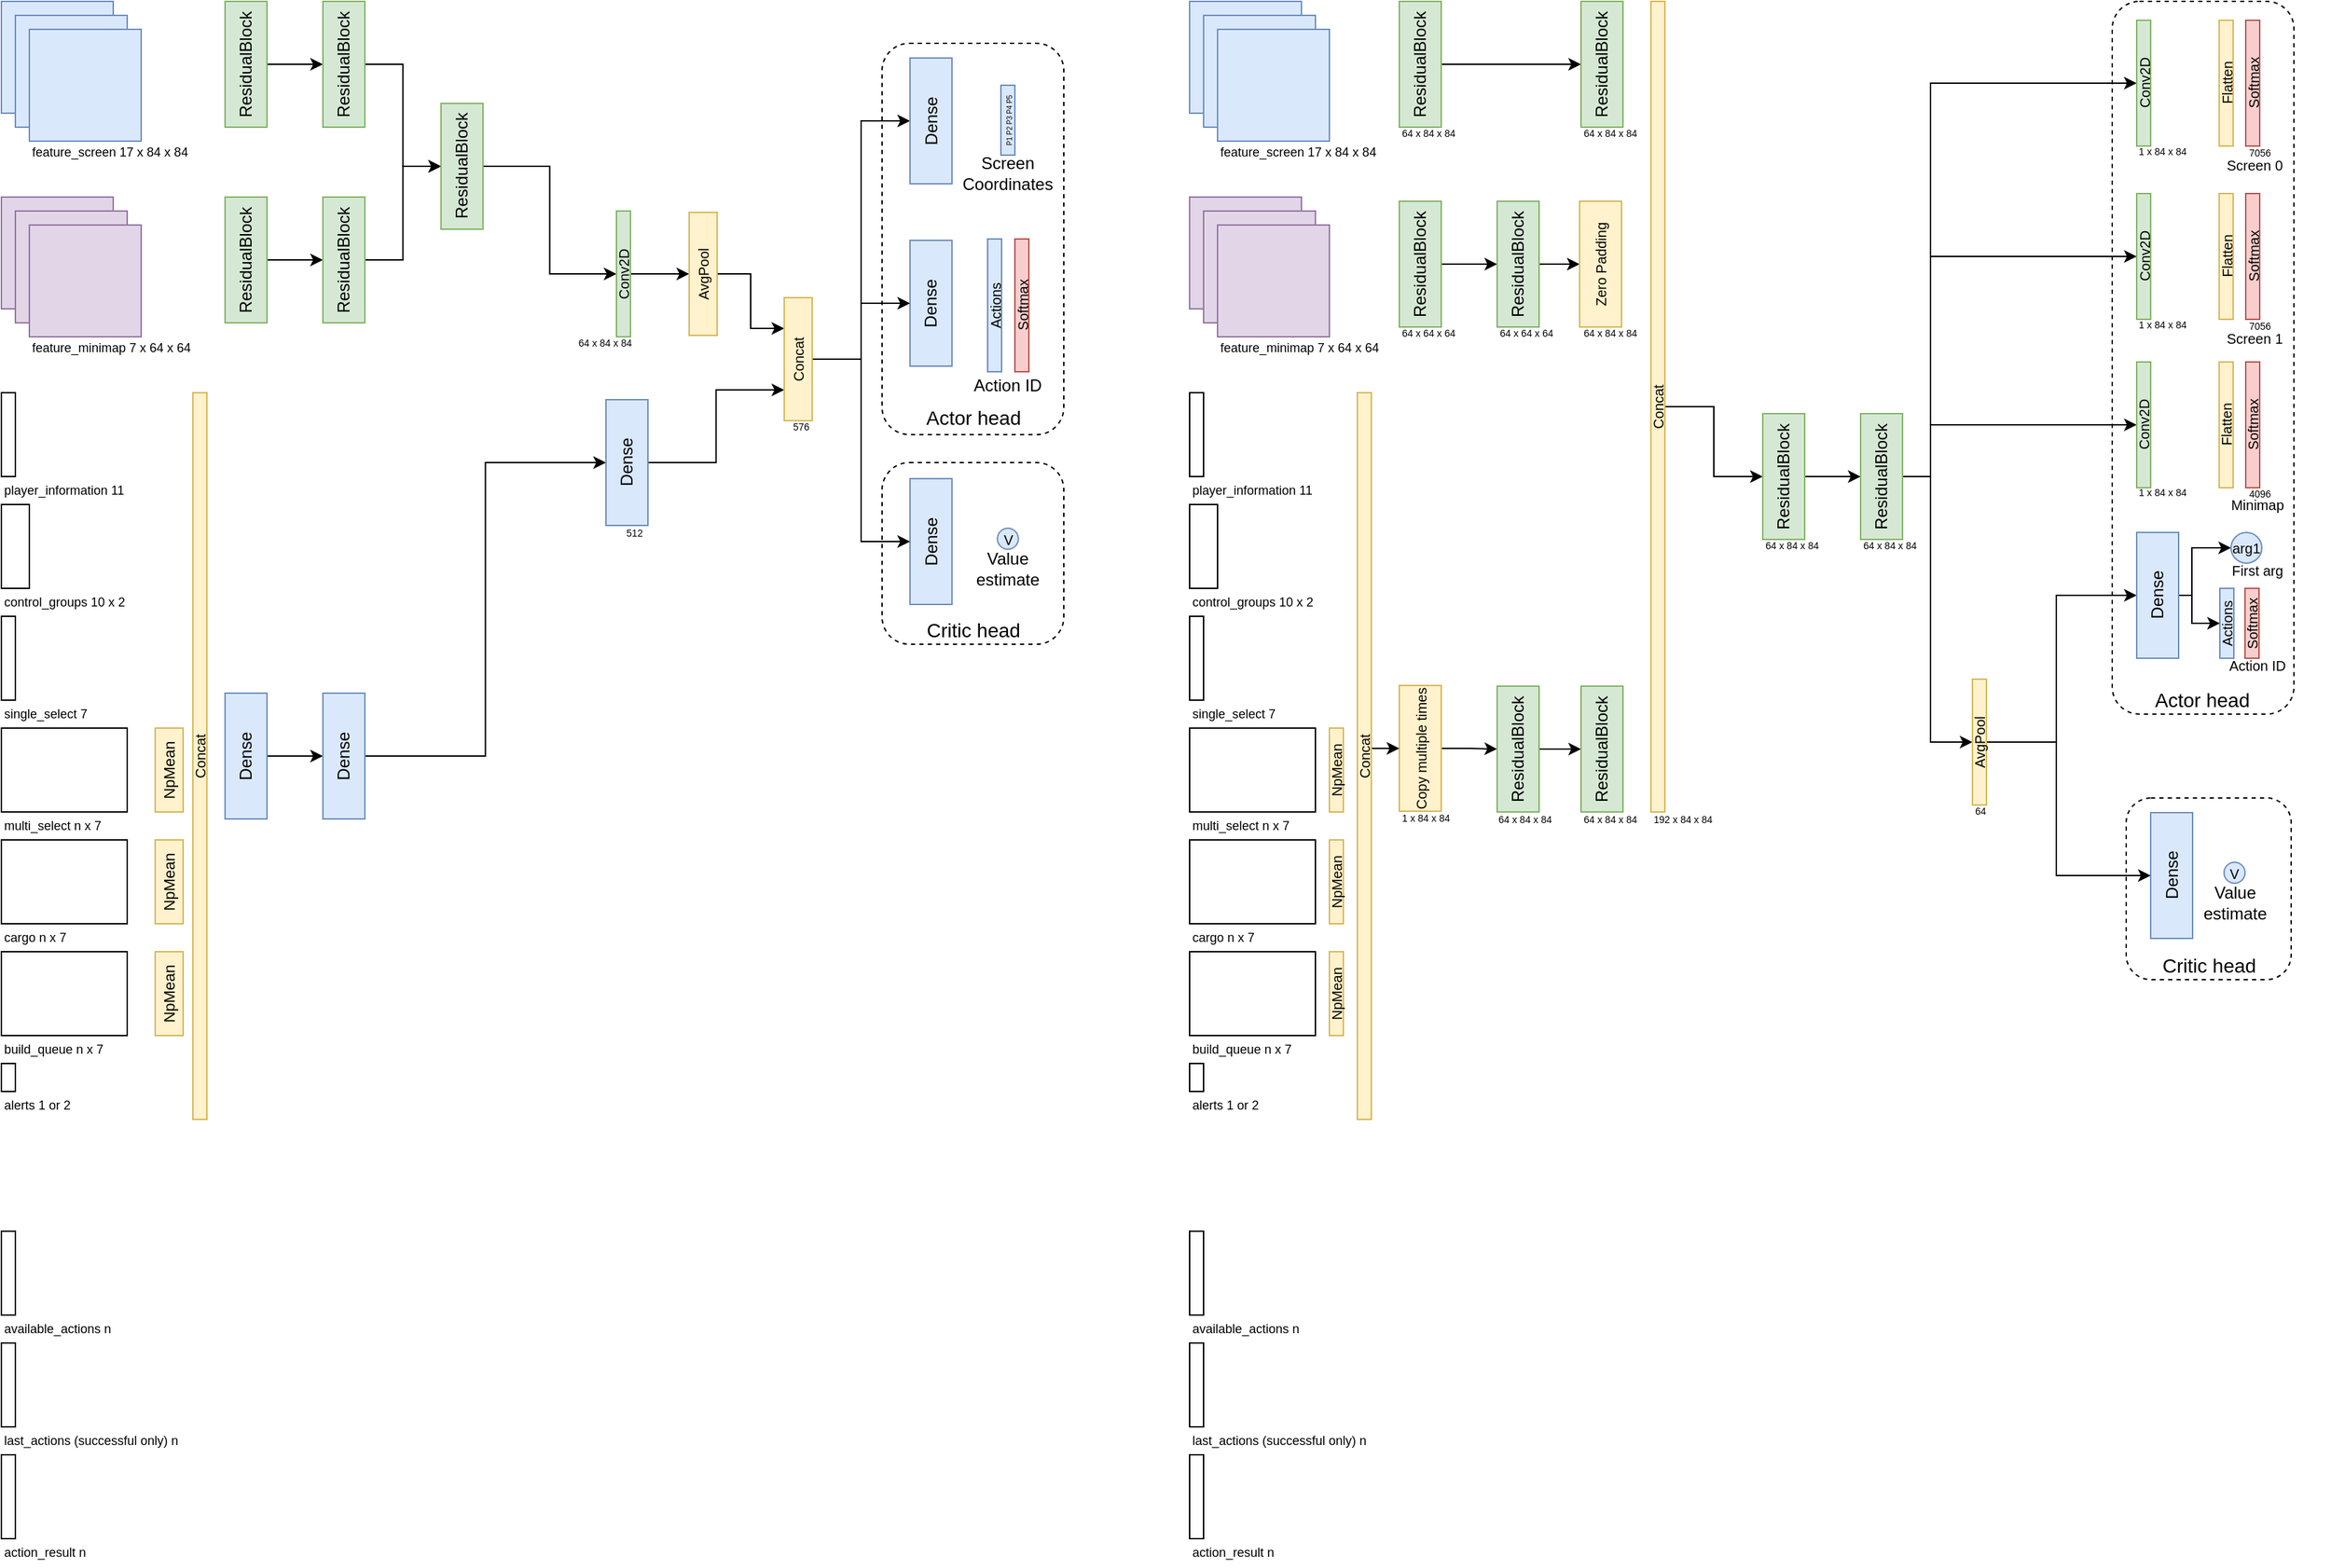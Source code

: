 <mxfile version="10.6.5" type="device"><diagram id="SaFC05OhrAWFJpGfAz3G" name="Page-1"><mxGraphModel dx="2314" dy="907" grid="1" gridSize="10" guides="1" tooltips="1" connect="1" arrows="1" fold="1" page="1" pageScale="1" pageWidth="850" pageHeight="1100" math="0" shadow="0"><root><mxCell id="0"/><mxCell id="1" parent="0"/><mxCell id="e1xs0wOBLGdTJtgdpgOp-78" value="" style="rounded=1;whiteSpace=wrap;html=1;fillColor=none;dashed=1;" parent="1" vertex="1"><mxGeometry x="1560" y="610" width="118" height="130" as="geometry"/></mxCell><mxCell id="FX2VDuI6QpmObT-3dITb-4" value="" style="rounded=1;whiteSpace=wrap;html=1;fillColor=none;dashed=1;" parent="1" vertex="1"><mxGeometry x="670" y="70" width="130" height="280" as="geometry"/></mxCell><mxCell id="nG95yiX97BkZ3mnlQO5B-1" value="" style="whiteSpace=wrap;html=1;aspect=fixed;fillColor=#dae8fc;strokeColor=#6c8ebf;" parent="1" vertex="1"><mxGeometry x="40" y="40" width="80" height="80" as="geometry"/></mxCell><mxCell id="nG95yiX97BkZ3mnlQO5B-6" value="" style="whiteSpace=wrap;html=1;aspect=fixed;fillColor=#dae8fc;strokeColor=#6c8ebf;" parent="1" vertex="1"><mxGeometry x="50" y="50" width="80" height="80" as="geometry"/></mxCell><mxCell id="nG95yiX97BkZ3mnlQO5B-7" value="" style="whiteSpace=wrap;html=1;aspect=fixed;fillColor=#dae8fc;strokeColor=#6c8ebf;" parent="1" vertex="1"><mxGeometry x="60" y="60" width="80" height="80" as="geometry"/></mxCell><mxCell id="nG95yiX97BkZ3mnlQO5B-8" value="feature_screen 17 x 84 x 84" style="text;html=1;strokeColor=none;fillColor=none;align=left;verticalAlign=middle;whiteSpace=wrap;rounded=0;fontSize=9;" parent="1" vertex="1"><mxGeometry x="60" y="138" width="140" height="20" as="geometry"/></mxCell><mxCell id="nG95yiX97BkZ3mnlQO5B-11" value="" style="whiteSpace=wrap;html=1;aspect=fixed;fillColor=#e1d5e7;strokeColor=#9673a6;" parent="1" vertex="1"><mxGeometry x="40" y="180" width="80" height="80" as="geometry"/></mxCell><mxCell id="nG95yiX97BkZ3mnlQO5B-12" value="" style="whiteSpace=wrap;html=1;aspect=fixed;fillColor=#e1d5e7;strokeColor=#9673a6;" parent="1" vertex="1"><mxGeometry x="50" y="190" width="80" height="80" as="geometry"/></mxCell><mxCell id="nG95yiX97BkZ3mnlQO5B-13" value="" style="whiteSpace=wrap;html=1;aspect=fixed;fillColor=#e1d5e7;strokeColor=#9673a6;" parent="1" vertex="1"><mxGeometry x="60" y="200" width="80" height="80" as="geometry"/></mxCell><mxCell id="nG95yiX97BkZ3mnlQO5B-14" value="feature_minimap&amp;nbsp;7 x 64 x 64" style="text;html=1;strokeColor=none;fillColor=none;align=left;verticalAlign=middle;whiteSpace=wrap;rounded=0;fontSize=9;" parent="1" vertex="1"><mxGeometry x="60" y="278" width="140" height="20" as="geometry"/></mxCell><mxCell id="nG95yiX97BkZ3mnlQO5B-15" value="" style="rounded=0;whiteSpace=wrap;html=1;fontSize=9;align=left;" parent="1" vertex="1"><mxGeometry x="40" y="320" width="10" height="60" as="geometry"/></mxCell><mxCell id="nG95yiX97BkZ3mnlQO5B-16" value="player_information 11" style="text;html=1;strokeColor=none;fillColor=none;align=left;verticalAlign=middle;whiteSpace=wrap;rounded=0;fontSize=9;" parent="1" vertex="1"><mxGeometry x="40" y="380" width="140" height="20" as="geometry"/></mxCell><mxCell id="nG95yiX97BkZ3mnlQO5B-17" value="" style="rounded=0;whiteSpace=wrap;html=1;fontSize=9;align=left;" parent="1" vertex="1"><mxGeometry x="40" y="400" width="20" height="60" as="geometry"/></mxCell><mxCell id="nG95yiX97BkZ3mnlQO5B-18" value="control_groups 10 x 2" style="text;html=1;strokeColor=none;fillColor=none;align=left;verticalAlign=middle;whiteSpace=wrap;rounded=0;fontSize=9;" parent="1" vertex="1"><mxGeometry x="40" y="460" width="140" height="20" as="geometry"/></mxCell><mxCell id="nG95yiX97BkZ3mnlQO5B-19" value="" style="rounded=0;whiteSpace=wrap;html=1;fontSize=9;align=left;" parent="1" vertex="1"><mxGeometry x="40" y="480" width="10" height="60" as="geometry"/></mxCell><mxCell id="nG95yiX97BkZ3mnlQO5B-20" value="single_select 7" style="text;html=1;strokeColor=none;fillColor=none;align=left;verticalAlign=middle;whiteSpace=wrap;rounded=0;fontSize=9;" parent="1" vertex="1"><mxGeometry x="40" y="540" width="140" height="20" as="geometry"/></mxCell><mxCell id="nG95yiX97BkZ3mnlQO5B-23" value="" style="rounded=0;whiteSpace=wrap;html=1;fontSize=9;align=left;" parent="1" vertex="1"><mxGeometry x="40" y="560" width="90" height="60" as="geometry"/></mxCell><mxCell id="nG95yiX97BkZ3mnlQO5B-24" value="multi_select n x 7" style="text;html=1;strokeColor=none;fillColor=none;align=left;verticalAlign=middle;whiteSpace=wrap;rounded=0;fontSize=9;" parent="1" vertex="1"><mxGeometry x="40" y="620" width="140" height="20" as="geometry"/></mxCell><mxCell id="nG95yiX97BkZ3mnlQO5B-25" value="" style="rounded=0;whiteSpace=wrap;html=1;fontSize=9;align=left;" parent="1" vertex="1"><mxGeometry x="40" y="640" width="90" height="60" as="geometry"/></mxCell><mxCell id="nG95yiX97BkZ3mnlQO5B-26" value="cargo n x 7" style="text;html=1;strokeColor=none;fillColor=none;align=left;verticalAlign=middle;whiteSpace=wrap;rounded=0;fontSize=9;" parent="1" vertex="1"><mxGeometry x="40" y="700" width="140" height="20" as="geometry"/></mxCell><mxCell id="nG95yiX97BkZ3mnlQO5B-27" value="" style="rounded=0;whiteSpace=wrap;html=1;fontSize=9;align=left;" parent="1" vertex="1"><mxGeometry x="40" y="720" width="90" height="60" as="geometry"/></mxCell><mxCell id="nG95yiX97BkZ3mnlQO5B-28" value="build_queue n x 7" style="text;html=1;strokeColor=none;fillColor=none;align=left;verticalAlign=middle;whiteSpace=wrap;rounded=0;fontSize=9;" parent="1" vertex="1"><mxGeometry x="40" y="780" width="140" height="20" as="geometry"/></mxCell><mxCell id="nG95yiX97BkZ3mnlQO5B-29" value="" style="rounded=0;whiteSpace=wrap;html=1;fontSize=9;align=left;" parent="1" vertex="1"><mxGeometry x="40" y="920" width="10" height="60" as="geometry"/></mxCell><mxCell id="nG95yiX97BkZ3mnlQO5B-30" value="available_actions n" style="text;html=1;strokeColor=none;fillColor=none;align=left;verticalAlign=middle;whiteSpace=wrap;rounded=0;fontSize=9;" parent="1" vertex="1"><mxGeometry x="40" y="980" width="140" height="20" as="geometry"/></mxCell><mxCell id="nG95yiX97BkZ3mnlQO5B-31" value="" style="rounded=0;whiteSpace=wrap;html=1;fontSize=9;align=left;" parent="1" vertex="1"><mxGeometry x="40" y="1000" width="10" height="60" as="geometry"/></mxCell><mxCell id="nG95yiX97BkZ3mnlQO5B-32" value="last_actions (successful only) n&amp;nbsp;" style="text;html=1;strokeColor=none;fillColor=none;align=left;verticalAlign=middle;whiteSpace=wrap;rounded=0;fontSize=9;" parent="1" vertex="1"><mxGeometry x="40" y="1060" width="140" height="20" as="geometry"/></mxCell><mxCell id="nG95yiX97BkZ3mnlQO5B-34" value="" style="rounded=0;whiteSpace=wrap;html=1;fontSize=9;align=left;" parent="1" vertex="1"><mxGeometry x="40" y="1080" width="10" height="60" as="geometry"/></mxCell><mxCell id="nG95yiX97BkZ3mnlQO5B-35" value="action_result n&amp;nbsp;" style="text;html=1;strokeColor=none;fillColor=none;align=left;verticalAlign=middle;whiteSpace=wrap;rounded=0;fontSize=9;" parent="1" vertex="1"><mxGeometry x="40" y="1140" width="140" height="20" as="geometry"/></mxCell><mxCell id="nG95yiX97BkZ3mnlQO5B-36" value="" style="rounded=0;whiteSpace=wrap;html=1;fontSize=9;align=left;" parent="1" vertex="1"><mxGeometry x="40" y="800" width="10" height="20" as="geometry"/></mxCell><mxCell id="nG95yiX97BkZ3mnlQO5B-37" value="alerts 1 or 2" style="text;html=1;strokeColor=none;fillColor=none;align=left;verticalAlign=middle;whiteSpace=wrap;rounded=0;fontSize=9;" parent="1" vertex="1"><mxGeometry x="40" y="820" width="140" height="20" as="geometry"/></mxCell><mxCell id="iwmniWLuL17XMeySPE_a-29" style="edgeStyle=orthogonalEdgeStyle;rounded=0;orthogonalLoop=1;jettySize=auto;html=1;exitX=1;exitY=0.5;exitDx=0;exitDy=0;fontSize=10;" parent="1" source="iwmniWLuL17XMeySPE_a-3" target="iwmniWLuL17XMeySPE_a-4" edge="1"><mxGeometry relative="1" as="geometry"/></mxCell><mxCell id="iwmniWLuL17XMeySPE_a-3" value="ResidualBlock&lt;br&gt;" style="rounded=0;whiteSpace=wrap;html=1;fillColor=#d5e8d4;strokeColor=#82b366;horizontal=0;" parent="1" vertex="1"><mxGeometry x="200" y="40" width="30" height="90" as="geometry"/></mxCell><mxCell id="iwmniWLuL17XMeySPE_a-31" style="edgeStyle=orthogonalEdgeStyle;rounded=0;orthogonalLoop=1;jettySize=auto;html=1;entryX=0;entryY=0.5;entryDx=0;entryDy=0;fontSize=10;" parent="1" source="iwmniWLuL17XMeySPE_a-4" target="iwmniWLuL17XMeySPE_a-7" edge="1"><mxGeometry relative="1" as="geometry"/></mxCell><mxCell id="iwmniWLuL17XMeySPE_a-4" value="ResidualBlock&lt;br&gt;" style="rounded=0;whiteSpace=wrap;html=1;fillColor=#d5e8d4;strokeColor=#82b366;horizontal=0;" parent="1" vertex="1"><mxGeometry x="270" y="40" width="30" height="90" as="geometry"/></mxCell><mxCell id="iwmniWLuL17XMeySPE_a-30" style="edgeStyle=orthogonalEdgeStyle;rounded=0;orthogonalLoop=1;jettySize=auto;html=1;exitX=1;exitY=0.5;exitDx=0;exitDy=0;entryX=0;entryY=0.5;entryDx=0;entryDy=0;fontSize=10;" parent="1" source="iwmniWLuL17XMeySPE_a-5" target="iwmniWLuL17XMeySPE_a-6" edge="1"><mxGeometry relative="1" as="geometry"/></mxCell><mxCell id="iwmniWLuL17XMeySPE_a-5" value="ResidualBlock&lt;br&gt;" style="rounded=0;whiteSpace=wrap;html=1;fillColor=#d5e8d4;strokeColor=#82b366;horizontal=0;" parent="1" vertex="1"><mxGeometry x="200" y="180" width="30" height="90" as="geometry"/></mxCell><mxCell id="iwmniWLuL17XMeySPE_a-32" style="edgeStyle=orthogonalEdgeStyle;rounded=0;orthogonalLoop=1;jettySize=auto;html=1;entryX=0;entryY=0.5;entryDx=0;entryDy=0;fontSize=10;" parent="1" source="iwmniWLuL17XMeySPE_a-6" target="iwmniWLuL17XMeySPE_a-7" edge="1"><mxGeometry relative="1" as="geometry"/></mxCell><mxCell id="iwmniWLuL17XMeySPE_a-6" value="ResidualBlock&lt;br&gt;" style="rounded=0;whiteSpace=wrap;html=1;fillColor=#d5e8d4;strokeColor=#82b366;horizontal=0;" parent="1" vertex="1"><mxGeometry x="270" y="180" width="30" height="90" as="geometry"/></mxCell><mxCell id="iwmniWLuL17XMeySPE_a-33" style="edgeStyle=orthogonalEdgeStyle;rounded=0;orthogonalLoop=1;jettySize=auto;html=1;entryX=0;entryY=0.5;entryDx=0;entryDy=0;fontSize=10;" parent="1" source="iwmniWLuL17XMeySPE_a-7" target="iwmniWLuL17XMeySPE_a-27" edge="1"><mxGeometry relative="1" as="geometry"/></mxCell><mxCell id="iwmniWLuL17XMeySPE_a-7" value="ResidualBlock&lt;br&gt;" style="rounded=0;whiteSpace=wrap;html=1;fillColor=#d5e8d4;strokeColor=#82b366;horizontal=0;" parent="1" vertex="1"><mxGeometry x="354.5" y="113" width="30" height="90" as="geometry"/></mxCell><mxCell id="iwmniWLuL17XMeySPE_a-8" value="&lt;font style=&quot;font-size: 11px;&quot;&gt;NpMean&lt;/font&gt;&lt;br style=&quot;font-size: 11px;&quot;&gt;" style="rounded=0;whiteSpace=wrap;html=1;fillColor=#fff2cc;strokeColor=#d6b656;horizontal=0;fontSize=11;" parent="1" vertex="1"><mxGeometry x="150" y="560" width="20" height="60" as="geometry"/></mxCell><mxCell id="iwmniWLuL17XMeySPE_a-34" style="edgeStyle=orthogonalEdgeStyle;rounded=0;orthogonalLoop=1;jettySize=auto;html=1;fontSize=10;" parent="1" source="iwmniWLuL17XMeySPE_a-11" target="iwmniWLuL17XMeySPE_a-13" edge="1"><mxGeometry relative="1" as="geometry"/></mxCell><mxCell id="iwmniWLuL17XMeySPE_a-11" value="Dense&lt;br&gt;" style="rounded=0;whiteSpace=wrap;html=1;fillColor=#dae8fc;strokeColor=#6c8ebf;horizontal=0;" parent="1" vertex="1"><mxGeometry x="200" y="535" width="30" height="90" as="geometry"/></mxCell><mxCell id="iwmniWLuL17XMeySPE_a-84" style="edgeStyle=orthogonalEdgeStyle;rounded=0;orthogonalLoop=1;jettySize=auto;html=1;exitX=1;exitY=0.5;exitDx=0;exitDy=0;entryX=0;entryY=0.5;entryDx=0;entryDy=0;fontSize=7;" parent="1" source="iwmniWLuL17XMeySPE_a-13" target="iwmniWLuL17XMeySPE_a-28" edge="1"><mxGeometry relative="1" as="geometry"/></mxCell><mxCell id="iwmniWLuL17XMeySPE_a-13" value="Dense&lt;br&gt;" style="rounded=0;whiteSpace=wrap;html=1;fillColor=#dae8fc;strokeColor=#6c8ebf;horizontal=0;" parent="1" vertex="1"><mxGeometry x="270" y="535" width="30" height="90" as="geometry"/></mxCell><mxCell id="iwmniWLuL17XMeySPE_a-17" value="Actions" style="rounded=0;whiteSpace=wrap;html=1;fontSize=10;horizontal=0;fillColor=#dae8fc;strokeColor=#6c8ebf;" parent="1" vertex="1"><mxGeometry x="745.5" y="210" width="10" height="95" as="geometry"/></mxCell><mxCell id="iwmniWLuL17XMeySPE_a-20" value="V" style="ellipse;whiteSpace=wrap;html=1;aspect=fixed;fontSize=10;fillColor=#dae8fc;strokeColor=#6c8ebf;" parent="1" vertex="1"><mxGeometry x="752.5" y="417" width="15" height="15" as="geometry"/></mxCell><mxCell id="iwmniWLuL17XMeySPE_a-23" value="Softmax&lt;br style=&quot;font-size: 10px&quot;&gt;" style="rounded=0;whiteSpace=wrap;html=1;fillColor=#f8cecc;strokeColor=#b85450;horizontal=0;fontSize=10;" parent="1" vertex="1"><mxGeometry x="765" y="210" width="10" height="95" as="geometry"/></mxCell><mxCell id="iwmniWLuL17XMeySPE_a-24" value="Dense&lt;br&gt;" style="rounded=0;whiteSpace=wrap;html=1;fillColor=#dae8fc;strokeColor=#6c8ebf;horizontal=0;" parent="1" vertex="1"><mxGeometry x="690" y="211" width="30" height="90" as="geometry"/></mxCell><mxCell id="iwmniWLuL17XMeySPE_a-25" value="Dense&lt;br&gt;" style="rounded=0;whiteSpace=wrap;html=1;fillColor=#dae8fc;strokeColor=#6c8ebf;horizontal=0;" parent="1" vertex="1"><mxGeometry x="690" y="381.5" width="30" height="90" as="geometry"/></mxCell><mxCell id="iwmniWLuL17XMeySPE_a-66" style="edgeStyle=orthogonalEdgeStyle;rounded=0;orthogonalLoop=1;jettySize=auto;html=1;entryX=0;entryY=0.5;entryDx=0;entryDy=0;fontSize=7;" parent="1" source="iwmniWLuL17XMeySPE_a-27" target="iwmniWLuL17XMeySPE_a-55" edge="1"><mxGeometry relative="1" as="geometry"/></mxCell><mxCell id="iwmniWLuL17XMeySPE_a-27" value="Conv2D&lt;br style=&quot;font-size: 10px&quot;&gt;" style="rounded=0;whiteSpace=wrap;html=1;fillColor=#d5e8d4;strokeColor=#82b366;horizontal=0;fontSize=10;" parent="1" vertex="1"><mxGeometry x="480" y="190" width="10" height="90" as="geometry"/></mxCell><mxCell id="iwmniWLuL17XMeySPE_a-61" style="edgeStyle=orthogonalEdgeStyle;rounded=0;orthogonalLoop=1;jettySize=auto;html=1;entryX=0;entryY=0.75;entryDx=0;entryDy=0;fontSize=7;" parent="1" source="iwmniWLuL17XMeySPE_a-28" target="iwmniWLuL17XMeySPE_a-60" edge="1"><mxGeometry relative="1" as="geometry"/></mxCell><mxCell id="iwmniWLuL17XMeySPE_a-28" value="Dense&lt;br&gt;" style="rounded=0;whiteSpace=wrap;html=1;fillColor=#dae8fc;strokeColor=#6c8ebf;horizontal=0;" parent="1" vertex="1"><mxGeometry x="472.5" y="325" width="30" height="90" as="geometry"/></mxCell><mxCell id="iwmniWLuL17XMeySPE_a-52" value="&amp;nbsp;64 x 84 x 84" style="text;html=1;strokeColor=none;fillColor=none;align=right;verticalAlign=middle;whiteSpace=wrap;rounded=0;fontSize=7;" parent="1" vertex="1"><mxGeometry x="442.5" y="280" width="50" height="10" as="geometry"/></mxCell><mxCell id="iwmniWLuL17XMeySPE_a-54" value="512" style="text;html=1;strokeColor=none;fillColor=none;align=center;verticalAlign=middle;whiteSpace=wrap;rounded=0;fontSize=7;" parent="1" vertex="1"><mxGeometry x="472.5" y="415.5" width="40" height="10" as="geometry"/></mxCell><mxCell id="iwmniWLuL17XMeySPE_a-62" style="edgeStyle=orthogonalEdgeStyle;rounded=0;orthogonalLoop=1;jettySize=auto;html=1;entryX=0;entryY=0.25;entryDx=0;entryDy=0;fontSize=7;" parent="1" source="iwmniWLuL17XMeySPE_a-55" target="iwmniWLuL17XMeySPE_a-60" edge="1"><mxGeometry relative="1" as="geometry"/></mxCell><mxCell id="iwmniWLuL17XMeySPE_a-55" value="&lt;font style=&quot;font-size: 10px&quot;&gt;AvgPool&lt;/font&gt;&lt;br style=&quot;font-size: 6px&quot;&gt;" style="rounded=0;whiteSpace=wrap;html=1;fillColor=#fff2cc;strokeColor=#d6b656;horizontal=0;fontSize=6;" parent="1" vertex="1"><mxGeometry x="532" y="191" width="20" height="88" as="geometry"/></mxCell><mxCell id="iwmniWLuL17XMeySPE_a-67" style="edgeStyle=orthogonalEdgeStyle;rounded=0;orthogonalLoop=1;jettySize=auto;html=1;entryX=0;entryY=0.5;entryDx=0;entryDy=0;fontSize=7;" parent="1" source="iwmniWLuL17XMeySPE_a-60" target="iwmniWLuL17XMeySPE_a-25" edge="1"><mxGeometry relative="1" as="geometry"/></mxCell><mxCell id="iwmniWLuL17XMeySPE_a-70" style="edgeStyle=orthogonalEdgeStyle;rounded=0;orthogonalLoop=1;jettySize=auto;html=1;entryX=0;entryY=0.5;entryDx=0;entryDy=0;fontSize=7;" parent="1" source="iwmniWLuL17XMeySPE_a-60" target="iwmniWLuL17XMeySPE_a-24" edge="1"><mxGeometry relative="1" as="geometry"/></mxCell><mxCell id="iwmniWLuL17XMeySPE_a-74" style="edgeStyle=orthogonalEdgeStyle;rounded=0;orthogonalLoop=1;jettySize=auto;html=1;entryX=0;entryY=0.5;entryDx=0;entryDy=0;fontSize=7;" parent="1" source="iwmniWLuL17XMeySPE_a-60" target="iwmniWLuL17XMeySPE_a-73" edge="1"><mxGeometry relative="1" as="geometry"/></mxCell><mxCell id="iwmniWLuL17XMeySPE_a-60" value="&lt;font style=&quot;font-size: 10px&quot;&gt;Concat&lt;/font&gt;&lt;br style=&quot;font-size: 6px&quot;&gt;" style="rounded=0;whiteSpace=wrap;html=1;fillColor=#fff2cc;strokeColor=#d6b656;horizontal=0;fontSize=6;" parent="1" vertex="1"><mxGeometry x="600" y="252" width="20" height="88" as="geometry"/></mxCell><mxCell id="iwmniWLuL17XMeySPE_a-68" value="576" style="text;html=1;strokeColor=none;fillColor=none;align=right;verticalAlign=middle;whiteSpace=wrap;rounded=0;fontSize=7;" parent="1" vertex="1"><mxGeometry x="580" y="340" width="40" height="10" as="geometry"/></mxCell><mxCell id="iwmniWLuL17XMeySPE_a-73" value="Dense&lt;br&gt;" style="rounded=0;whiteSpace=wrap;html=1;fillColor=#dae8fc;strokeColor=#6c8ebf;horizontal=0;" parent="1" vertex="1"><mxGeometry x="690" y="80.5" width="30" height="90" as="geometry"/></mxCell><mxCell id="iwmniWLuL17XMeySPE_a-86" value="P1 P2 P3 P4 P5&lt;br style=&quot;font-size: 5px&quot;&gt;" style="rounded=0;whiteSpace=wrap;html=1;fontSize=5;horizontal=0;fillColor=#dae8fc;strokeColor=#6c8ebf;" parent="1" vertex="1"><mxGeometry x="755" y="100" width="10" height="50" as="geometry"/></mxCell><mxCell id="oMa3EZ4WoC7SaR7C1MkI-1" value="&lt;font style=&quot;font-size: 11px;&quot;&gt;NpMean&lt;/font&gt;&lt;br style=&quot;font-size: 11px;&quot;&gt;" style="rounded=0;whiteSpace=wrap;html=1;fillColor=#fff2cc;strokeColor=#d6b656;horizontal=0;fontSize=11;" parent="1" vertex="1"><mxGeometry x="150" y="640" width="20" height="60" as="geometry"/></mxCell><mxCell id="oMa3EZ4WoC7SaR7C1MkI-2" value="&lt;font style=&quot;font-size: 11px;&quot;&gt;NpMean&lt;/font&gt;&lt;br style=&quot;font-size: 11px;&quot;&gt;" style="rounded=0;whiteSpace=wrap;html=1;fillColor=#fff2cc;strokeColor=#d6b656;horizontal=0;fontSize=11;" parent="1" vertex="1"><mxGeometry x="150" y="720" width="20" height="60" as="geometry"/></mxCell><mxCell id="FX2VDuI6QpmObT-3dITb-1" value="Value estimate" style="text;html=1;strokeColor=none;fillColor=none;align=center;verticalAlign=middle;whiteSpace=wrap;rounded=0;" parent="1" vertex="1"><mxGeometry x="733" y="436" width="54" height="20" as="geometry"/></mxCell><mxCell id="FX2VDuI6QpmObT-3dITb-2" value="Action ID" style="text;html=1;strokeColor=none;fillColor=none;align=center;verticalAlign=middle;whiteSpace=wrap;rounded=0;" parent="1" vertex="1"><mxGeometry x="733" y="305" width="54" height="20" as="geometry"/></mxCell><mxCell id="FX2VDuI6QpmObT-3dITb-3" value="Screen Coordinates" style="text;html=1;strokeColor=none;fillColor=none;align=center;verticalAlign=middle;whiteSpace=wrap;rounded=0;" parent="1" vertex="1"><mxGeometry x="733" y="153" width="54" height="20" as="geometry"/></mxCell><mxCell id="FX2VDuI6QpmObT-3dITb-5" value="" style="rounded=1;whiteSpace=wrap;html=1;fillColor=none;dashed=1;" parent="1" vertex="1"><mxGeometry x="670" y="370" width="130" height="130" as="geometry"/></mxCell><mxCell id="FX2VDuI6QpmObT-3dITb-6" value="Actor head&lt;br style=&quot;font-size: 14px;&quot;&gt;" style="text;html=1;strokeColor=none;fillColor=none;align=center;verticalAlign=middle;whiteSpace=wrap;rounded=0;dashed=1;fontSize=14;" parent="1" vertex="1"><mxGeometry x="692.5" y="327.5" width="85" height="20" as="geometry"/></mxCell><mxCell id="FX2VDuI6QpmObT-3dITb-7" value="Critic head&lt;br style=&quot;font-size: 14px&quot;&gt;" style="text;html=1;strokeColor=none;fillColor=none;align=center;verticalAlign=middle;whiteSpace=wrap;rounded=0;dashed=1;fontSize=14;" parent="1" vertex="1"><mxGeometry x="692.5" y="480" width="85" height="20" as="geometry"/></mxCell><mxCell id="FX2VDuI6QpmObT-3dITb-9" value="Concat" style="rounded=0;whiteSpace=wrap;html=1;fillColor=#fff2cc;fontSize=10;strokeColor=#d6b656;horizontal=0;" parent="1" vertex="1"><mxGeometry x="177" y="320" width="10" height="520" as="geometry"/></mxCell><mxCell id="e1xs0wOBLGdTJtgdpgOp-10" value="" style="whiteSpace=wrap;html=1;aspect=fixed;fillColor=#dae8fc;strokeColor=#6c8ebf;" parent="1" vertex="1"><mxGeometry x="890" y="40" width="80" height="80" as="geometry"/></mxCell><mxCell id="e1xs0wOBLGdTJtgdpgOp-11" value="" style="whiteSpace=wrap;html=1;aspect=fixed;fillColor=#dae8fc;strokeColor=#6c8ebf;" parent="1" vertex="1"><mxGeometry x="900" y="50" width="80" height="80" as="geometry"/></mxCell><mxCell id="e1xs0wOBLGdTJtgdpgOp-12" value="" style="whiteSpace=wrap;html=1;aspect=fixed;fillColor=#dae8fc;strokeColor=#6c8ebf;" parent="1" vertex="1"><mxGeometry x="910" y="60" width="80" height="80" as="geometry"/></mxCell><mxCell id="e1xs0wOBLGdTJtgdpgOp-13" value="feature_screen 17 x 84 x 84" style="text;html=1;strokeColor=none;fillColor=none;align=left;verticalAlign=middle;whiteSpace=wrap;rounded=0;fontSize=9;" parent="1" vertex="1"><mxGeometry x="910" y="138" width="140" height="20" as="geometry"/></mxCell><mxCell id="e1xs0wOBLGdTJtgdpgOp-14" value="" style="whiteSpace=wrap;html=1;aspect=fixed;fillColor=#e1d5e7;strokeColor=#9673a6;" parent="1" vertex="1"><mxGeometry x="890" y="180" width="80" height="80" as="geometry"/></mxCell><mxCell id="e1xs0wOBLGdTJtgdpgOp-15" value="" style="whiteSpace=wrap;html=1;aspect=fixed;fillColor=#e1d5e7;strokeColor=#9673a6;" parent="1" vertex="1"><mxGeometry x="900" y="190" width="80" height="80" as="geometry"/></mxCell><mxCell id="e1xs0wOBLGdTJtgdpgOp-16" value="" style="whiteSpace=wrap;html=1;aspect=fixed;fillColor=#e1d5e7;strokeColor=#9673a6;" parent="1" vertex="1"><mxGeometry x="910" y="200" width="80" height="80" as="geometry"/></mxCell><mxCell id="e1xs0wOBLGdTJtgdpgOp-17" value="feature_minimap&amp;nbsp;7 x 64 x 64" style="text;html=1;strokeColor=none;fillColor=none;align=left;verticalAlign=middle;whiteSpace=wrap;rounded=0;fontSize=9;" parent="1" vertex="1"><mxGeometry x="910" y="278" width="140" height="20" as="geometry"/></mxCell><mxCell id="e1xs0wOBLGdTJtgdpgOp-18" value="" style="rounded=0;whiteSpace=wrap;html=1;fontSize=9;align=left;" parent="1" vertex="1"><mxGeometry x="890" y="320" width="10" height="60" as="geometry"/></mxCell><mxCell id="e1xs0wOBLGdTJtgdpgOp-19" value="player_information 11" style="text;html=1;strokeColor=none;fillColor=none;align=left;verticalAlign=middle;whiteSpace=wrap;rounded=0;fontSize=9;" parent="1" vertex="1"><mxGeometry x="890" y="380" width="140" height="20" as="geometry"/></mxCell><mxCell id="e1xs0wOBLGdTJtgdpgOp-20" value="" style="rounded=0;whiteSpace=wrap;html=1;fontSize=9;align=left;" parent="1" vertex="1"><mxGeometry x="890" y="400" width="20" height="60" as="geometry"/></mxCell><mxCell id="e1xs0wOBLGdTJtgdpgOp-21" value="control_groups 10 x 2" style="text;html=1;strokeColor=none;fillColor=none;align=left;verticalAlign=middle;whiteSpace=wrap;rounded=0;fontSize=9;" parent="1" vertex="1"><mxGeometry x="890" y="460" width="140" height="20" as="geometry"/></mxCell><mxCell id="e1xs0wOBLGdTJtgdpgOp-22" value="" style="rounded=0;whiteSpace=wrap;html=1;fontSize=9;align=left;" parent="1" vertex="1"><mxGeometry x="890" y="480" width="10" height="60" as="geometry"/></mxCell><mxCell id="e1xs0wOBLGdTJtgdpgOp-23" value="single_select 7" style="text;html=1;strokeColor=none;fillColor=none;align=left;verticalAlign=middle;whiteSpace=wrap;rounded=0;fontSize=9;" parent="1" vertex="1"><mxGeometry x="890" y="540" width="140" height="20" as="geometry"/></mxCell><mxCell id="e1xs0wOBLGdTJtgdpgOp-24" value="" style="rounded=0;whiteSpace=wrap;html=1;fontSize=9;align=left;" parent="1" vertex="1"><mxGeometry x="890" y="560" width="90" height="60" as="geometry"/></mxCell><mxCell id="e1xs0wOBLGdTJtgdpgOp-25" value="multi_select n x 7" style="text;html=1;strokeColor=none;fillColor=none;align=left;verticalAlign=middle;whiteSpace=wrap;rounded=0;fontSize=9;" parent="1" vertex="1"><mxGeometry x="890" y="620" width="140" height="20" as="geometry"/></mxCell><mxCell id="e1xs0wOBLGdTJtgdpgOp-26" value="" style="rounded=0;whiteSpace=wrap;html=1;fontSize=9;align=left;" parent="1" vertex="1"><mxGeometry x="890" y="640" width="90" height="60" as="geometry"/></mxCell><mxCell id="e1xs0wOBLGdTJtgdpgOp-27" value="cargo n x 7" style="text;html=1;strokeColor=none;fillColor=none;align=left;verticalAlign=middle;whiteSpace=wrap;rounded=0;fontSize=9;" parent="1" vertex="1"><mxGeometry x="890" y="700" width="140" height="20" as="geometry"/></mxCell><mxCell id="e1xs0wOBLGdTJtgdpgOp-28" value="" style="rounded=0;whiteSpace=wrap;html=1;fontSize=9;align=left;" parent="1" vertex="1"><mxGeometry x="890" y="720" width="90" height="60" as="geometry"/></mxCell><mxCell id="e1xs0wOBLGdTJtgdpgOp-29" value="build_queue n x 7" style="text;html=1;strokeColor=none;fillColor=none;align=left;verticalAlign=middle;whiteSpace=wrap;rounded=0;fontSize=9;" parent="1" vertex="1"><mxGeometry x="890" y="780" width="140" height="20" as="geometry"/></mxCell><mxCell id="e1xs0wOBLGdTJtgdpgOp-30" value="" style="rounded=0;whiteSpace=wrap;html=1;fontSize=9;align=left;" parent="1" vertex="1"><mxGeometry x="890" y="920" width="10" height="60" as="geometry"/></mxCell><mxCell id="e1xs0wOBLGdTJtgdpgOp-31" value="available_actions n" style="text;html=1;strokeColor=none;fillColor=none;align=left;verticalAlign=middle;whiteSpace=wrap;rounded=0;fontSize=9;" parent="1" vertex="1"><mxGeometry x="890" y="980" width="140" height="20" as="geometry"/></mxCell><mxCell id="e1xs0wOBLGdTJtgdpgOp-32" value="" style="rounded=0;whiteSpace=wrap;html=1;fontSize=9;align=left;" parent="1" vertex="1"><mxGeometry x="890" y="1000" width="10" height="60" as="geometry"/></mxCell><mxCell id="e1xs0wOBLGdTJtgdpgOp-33" value="last_actions (successful only) n&amp;nbsp;" style="text;html=1;strokeColor=none;fillColor=none;align=left;verticalAlign=middle;whiteSpace=wrap;rounded=0;fontSize=9;" parent="1" vertex="1"><mxGeometry x="890" y="1060" width="140" height="20" as="geometry"/></mxCell><mxCell id="e1xs0wOBLGdTJtgdpgOp-34" value="" style="rounded=0;whiteSpace=wrap;html=1;fontSize=9;align=left;" parent="1" vertex="1"><mxGeometry x="890" y="1080" width="10" height="60" as="geometry"/></mxCell><mxCell id="e1xs0wOBLGdTJtgdpgOp-35" value="action_result n&amp;nbsp;" style="text;html=1;strokeColor=none;fillColor=none;align=left;verticalAlign=middle;whiteSpace=wrap;rounded=0;fontSize=9;" parent="1" vertex="1"><mxGeometry x="890" y="1140" width="140" height="20" as="geometry"/></mxCell><mxCell id="e1xs0wOBLGdTJtgdpgOp-36" value="" style="rounded=0;whiteSpace=wrap;html=1;fontSize=9;align=left;" parent="1" vertex="1"><mxGeometry x="890" y="800" width="10" height="20" as="geometry"/></mxCell><mxCell id="e1xs0wOBLGdTJtgdpgOp-37" value="alerts 1 or 2" style="text;html=1;strokeColor=none;fillColor=none;align=left;verticalAlign=middle;whiteSpace=wrap;rounded=0;fontSize=9;" parent="1" vertex="1"><mxGeometry x="890" y="820" width="140" height="20" as="geometry"/></mxCell><mxCell id="e1xs0wOBLGdTJtgdpgOp-40" value="&lt;font style=&quot;font-size: 10px;&quot;&gt;NpMean&lt;/font&gt;&lt;br style=&quot;font-size: 10px;&quot;&gt;" style="rounded=0;whiteSpace=wrap;html=1;fillColor=#fff2cc;strokeColor=#d6b656;horizontal=0;fontSize=10;" parent="1" vertex="1"><mxGeometry x="990" y="560" width="10" height="60" as="geometry"/></mxCell><mxCell id="e1xs0wOBLGdTJtgdpgOp-42" value="&lt;font style=&quot;font-size: 10px;&quot;&gt;NpMean&lt;/font&gt;&lt;br style=&quot;font-size: 10px;&quot;&gt;" style="rounded=0;whiteSpace=wrap;html=1;fillColor=#fff2cc;strokeColor=#d6b656;horizontal=0;fontSize=10;" parent="1" vertex="1"><mxGeometry x="990" y="640" width="10" height="60" as="geometry"/></mxCell><mxCell id="e1xs0wOBLGdTJtgdpgOp-43" value="&lt;font style=&quot;font-size: 10px;&quot;&gt;NpMean&lt;/font&gt;&lt;br style=&quot;font-size: 10px;&quot;&gt;" style="rounded=0;whiteSpace=wrap;html=1;fillColor=#fff2cc;strokeColor=#d6b656;horizontal=0;fontSize=10;" parent="1" vertex="1"><mxGeometry x="990" y="720" width="10" height="60" as="geometry"/></mxCell><mxCell id="rs4OjH-KgrbSxujZPeA7-2" style="edgeStyle=orthogonalEdgeStyle;rounded=0;orthogonalLoop=1;jettySize=auto;html=1;entryX=0;entryY=0.5;entryDx=0;entryDy=0;" edge="1" parent="1" source="e1xs0wOBLGdTJtgdpgOp-44" target="rs4OjH-KgrbSxujZPeA7-1"><mxGeometry relative="1" as="geometry"/></mxCell><mxCell id="e1xs0wOBLGdTJtgdpgOp-44" value="Copy multiple times" style="rounded=0;whiteSpace=wrap;html=1;fillColor=#fff2cc;fontSize=10;strokeColor=#d6b656;horizontal=0;" parent="1" vertex="1"><mxGeometry x="1040" y="529.5" width="30" height="90" as="geometry"/></mxCell><mxCell id="e1xs0wOBLGdTJtgdpgOp-45" style="edgeStyle=orthogonalEdgeStyle;rounded=0;orthogonalLoop=1;jettySize=auto;html=1;exitX=1;exitY=0.5;exitDx=0;exitDy=0;fontSize=10;" parent="1" source="e1xs0wOBLGdTJtgdpgOp-46" target="e1xs0wOBLGdTJtgdpgOp-47" edge="1"><mxGeometry relative="1" as="geometry"/></mxCell><mxCell id="e1xs0wOBLGdTJtgdpgOp-46" value="ResidualBlock&lt;br&gt;" style="rounded=0;whiteSpace=wrap;html=1;fillColor=#d5e8d4;strokeColor=#82b366;horizontal=0;" parent="1" vertex="1"><mxGeometry x="1040" y="40" width="30" height="90" as="geometry"/></mxCell><mxCell id="e1xs0wOBLGdTJtgdpgOp-47" value="ResidualBlock&lt;br&gt;" style="rounded=0;whiteSpace=wrap;html=1;fillColor=#d5e8d4;strokeColor=#82b366;horizontal=0;" parent="1" vertex="1"><mxGeometry x="1170" y="40" width="30" height="90" as="geometry"/></mxCell><mxCell id="e1xs0wOBLGdTJtgdpgOp-48" style="edgeStyle=orthogonalEdgeStyle;rounded=0;orthogonalLoop=1;jettySize=auto;html=1;exitX=1;exitY=0.5;exitDx=0;exitDy=0;entryX=0;entryY=0.5;entryDx=0;entryDy=0;fontSize=10;" parent="1" source="e1xs0wOBLGdTJtgdpgOp-49" target="e1xs0wOBLGdTJtgdpgOp-50" edge="1"><mxGeometry relative="1" as="geometry"/></mxCell><mxCell id="e1xs0wOBLGdTJtgdpgOp-49" value="ResidualBlock&lt;br&gt;" style="rounded=0;whiteSpace=wrap;html=1;fillColor=#d5e8d4;strokeColor=#82b366;horizontal=0;" parent="1" vertex="1"><mxGeometry x="1040" y="183" width="30" height="90" as="geometry"/></mxCell><mxCell id="e1xs0wOBLGdTJtgdpgOp-56" style="edgeStyle=orthogonalEdgeStyle;rounded=0;orthogonalLoop=1;jettySize=auto;html=1;entryX=0;entryY=0.5;entryDx=0;entryDy=0;" parent="1" source="e1xs0wOBLGdTJtgdpgOp-50" target="e1xs0wOBLGdTJtgdpgOp-55" edge="1"><mxGeometry relative="1" as="geometry"/></mxCell><mxCell id="e1xs0wOBLGdTJtgdpgOp-50" value="ResidualBlock&lt;br&gt;" style="rounded=0;whiteSpace=wrap;html=1;fillColor=#d5e8d4;strokeColor=#82b366;horizontal=0;" parent="1" vertex="1"><mxGeometry x="1110" y="183" width="30" height="90" as="geometry"/></mxCell><mxCell id="e1xs0wOBLGdTJtgdpgOp-51" value="64 x 84 x 84" style="text;html=1;strokeColor=none;fillColor=none;align=left;verticalAlign=middle;whiteSpace=wrap;rounded=0;fontSize=7;" parent="1" vertex="1"><mxGeometry x="1040" y="125" width="50" height="20" as="geometry"/></mxCell><mxCell id="e1xs0wOBLGdTJtgdpgOp-52" value="64 x 84 x 84" style="text;html=1;strokeColor=none;fillColor=none;align=left;verticalAlign=middle;whiteSpace=wrap;rounded=0;fontSize=7;" parent="1" vertex="1"><mxGeometry x="1170" y="125" width="60" height="20" as="geometry"/></mxCell><mxCell id="e1xs0wOBLGdTJtgdpgOp-53" value="64 x 64 x 64" style="text;html=1;strokeColor=none;fillColor=none;align=left;verticalAlign=middle;whiteSpace=wrap;rounded=0;fontSize=7;" parent="1" vertex="1"><mxGeometry x="1040" y="268" width="50" height="20" as="geometry"/></mxCell><mxCell id="e1xs0wOBLGdTJtgdpgOp-54" value="64 x 64 x 64" style="text;html=1;strokeColor=none;fillColor=none;align=left;verticalAlign=middle;whiteSpace=wrap;rounded=0;fontSize=7;" parent="1" vertex="1"><mxGeometry x="1110" y="268" width="60" height="20" as="geometry"/></mxCell><mxCell id="e1xs0wOBLGdTJtgdpgOp-55" value="&lt;font style=&quot;font-size: 10px;&quot;&gt;Zero Padding&lt;/font&gt;&lt;br style=&quot;font-size: 10px;&quot;&gt;" style="rounded=0;whiteSpace=wrap;html=1;fillColor=#fff2cc;strokeColor=#d6b656;horizontal=0;fontSize=10;" parent="1" vertex="1"><mxGeometry x="1169" y="183" width="30" height="90" as="geometry"/></mxCell><mxCell id="e1xs0wOBLGdTJtgdpgOp-58" value="64 x 84 x 84" style="text;html=1;strokeColor=none;fillColor=none;align=left;verticalAlign=middle;whiteSpace=wrap;rounded=0;fontSize=7;" parent="1" vertex="1"><mxGeometry x="1170" y="268" width="60" height="20" as="geometry"/></mxCell><mxCell id="e1xs0wOBLGdTJtgdpgOp-59" value="1 x 84 x 84" style="text;html=1;strokeColor=none;fillColor=none;align=left;verticalAlign=middle;whiteSpace=wrap;rounded=0;fontSize=7;" parent="1" vertex="1"><mxGeometry x="1039.5" y="615" width="50" height="20" as="geometry"/></mxCell><mxCell id="e1xs0wOBLGdTJtgdpgOp-70" style="edgeStyle=orthogonalEdgeStyle;rounded=0;orthogonalLoop=1;jettySize=auto;html=1;entryX=0;entryY=0.5;entryDx=0;entryDy=0;fontSize=7;" parent="1" source="e1xs0wOBLGdTJtgdpgOp-60" target="e1xs0wOBLGdTJtgdpgOp-66" edge="1"><mxGeometry relative="1" as="geometry"/></mxCell><mxCell id="e1xs0wOBLGdTJtgdpgOp-60" value="Concat" style="rounded=0;whiteSpace=wrap;html=1;fillColor=#fff2cc;fontSize=10;strokeColor=#d6b656;horizontal=0;" parent="1" vertex="1"><mxGeometry x="1220" y="40" width="10" height="580" as="geometry"/></mxCell><mxCell id="e1xs0wOBLGdTJtgdpgOp-64" value="192 x 84 x 84" style="text;html=1;strokeColor=none;fillColor=none;align=left;verticalAlign=middle;whiteSpace=wrap;rounded=0;fontSize=7;" parent="1" vertex="1"><mxGeometry x="1220" y="616.167" width="60" height="20" as="geometry"/></mxCell><mxCell id="e1xs0wOBLGdTJtgdpgOp-65" style="edgeStyle=orthogonalEdgeStyle;rounded=0;orthogonalLoop=1;jettySize=auto;html=1;exitX=1;exitY=0.5;exitDx=0;exitDy=0;fontSize=10;" parent="1" source="e1xs0wOBLGdTJtgdpgOp-66" target="e1xs0wOBLGdTJtgdpgOp-67" edge="1"><mxGeometry relative="1" as="geometry"/></mxCell><mxCell id="e1xs0wOBLGdTJtgdpgOp-66" value="ResidualBlock&lt;br&gt;" style="rounded=0;whiteSpace=wrap;html=1;fillColor=#d5e8d4;strokeColor=#82b366;horizontal=0;" parent="1" vertex="1"><mxGeometry x="1300" y="335" width="30" height="90" as="geometry"/></mxCell><mxCell id="e1xs0wOBLGdTJtgdpgOp-80" style="edgeStyle=orthogonalEdgeStyle;rounded=0;orthogonalLoop=1;jettySize=auto;html=1;exitX=1;exitY=0.5;exitDx=0;exitDy=0;entryX=0;entryY=0.5;entryDx=0;entryDy=0;fontSize=10;" parent="1" source="e1xs0wOBLGdTJtgdpgOp-67" target="e1xs0wOBLGdTJtgdpgOp-74" edge="1"><mxGeometry relative="1" as="geometry"><Array as="points"><mxPoint x="1420" y="380"/><mxPoint x="1420" y="570"/></Array></mxGeometry></mxCell><mxCell id="e1xs0wOBLGdTJtgdpgOp-133" style="edgeStyle=orthogonalEdgeStyle;rounded=0;orthogonalLoop=1;jettySize=auto;html=1;entryX=0;entryY=0.5;entryDx=0;entryDy=0;fontSize=10;" parent="1" source="e1xs0wOBLGdTJtgdpgOp-67" target="e1xs0wOBLGdTJtgdpgOp-120" edge="1"><mxGeometry relative="1" as="geometry"><Array as="points"><mxPoint x="1420" y="380"/><mxPoint x="1420" y="343"/></Array></mxGeometry></mxCell><mxCell id="e1xs0wOBLGdTJtgdpgOp-134" style="edgeStyle=orthogonalEdgeStyle;rounded=0;orthogonalLoop=1;jettySize=auto;html=1;entryX=0;entryY=0.5;entryDx=0;entryDy=0;fontSize=10;" parent="1" source="e1xs0wOBLGdTJtgdpgOp-67" target="e1xs0wOBLGdTJtgdpgOp-99" edge="1"><mxGeometry relative="1" as="geometry"><Array as="points"><mxPoint x="1420" y="380"/><mxPoint x="1420" y="223"/></Array></mxGeometry></mxCell><mxCell id="e1xs0wOBLGdTJtgdpgOp-135" style="edgeStyle=orthogonalEdgeStyle;rounded=0;orthogonalLoop=1;jettySize=auto;html=1;entryX=0;entryY=0.5;entryDx=0;entryDy=0;fontSize=10;" parent="1" source="e1xs0wOBLGdTJtgdpgOp-67" target="e1xs0wOBLGdTJtgdpgOp-108" edge="1"><mxGeometry relative="1" as="geometry"><Array as="points"><mxPoint x="1420" y="380"/><mxPoint x="1420" y="99"/></Array></mxGeometry></mxCell><mxCell id="e1xs0wOBLGdTJtgdpgOp-67" value="ResidualBlock&lt;br&gt;" style="rounded=0;whiteSpace=wrap;html=1;fillColor=#d5e8d4;strokeColor=#82b366;horizontal=0;" parent="1" vertex="1"><mxGeometry x="1370" y="335" width="30" height="90" as="geometry"/></mxCell><mxCell id="e1xs0wOBLGdTJtgdpgOp-68" value="64 x 84 x 84" style="text;html=1;strokeColor=none;fillColor=none;align=left;verticalAlign=middle;whiteSpace=wrap;rounded=0;fontSize=7;" parent="1" vertex="1"><mxGeometry x="1300" y="419.5" width="50" height="20" as="geometry"/></mxCell><mxCell id="e1xs0wOBLGdTJtgdpgOp-69" value="64 x 84 x 84" style="text;html=1;strokeColor=none;fillColor=none;align=left;verticalAlign=middle;whiteSpace=wrap;rounded=0;fontSize=7;" parent="1" vertex="1"><mxGeometry x="1370" y="419.5" width="60" height="20" as="geometry"/></mxCell><mxCell id="e1xs0wOBLGdTJtgdpgOp-96" style="edgeStyle=orthogonalEdgeStyle;rounded=0;orthogonalLoop=1;jettySize=auto;html=1;entryX=0;entryY=0.5;entryDx=0;entryDy=0;fontSize=10;" parent="1" source="e1xs0wOBLGdTJtgdpgOp-74" target="e1xs0wOBLGdTJtgdpgOp-76" edge="1"><mxGeometry relative="1" as="geometry"><Array as="points"><mxPoint x="1510" y="570"/><mxPoint x="1510" y="666"/></Array></mxGeometry></mxCell><mxCell id="e1xs0wOBLGdTJtgdpgOp-97" style="edgeStyle=orthogonalEdgeStyle;rounded=0;orthogonalLoop=1;jettySize=auto;html=1;entryX=0;entryY=0.5;entryDx=0;entryDy=0;fontSize=10;" parent="1" source="e1xs0wOBLGdTJtgdpgOp-74" target="e1xs0wOBLGdTJtgdpgOp-84" edge="1"><mxGeometry relative="1" as="geometry"><Array as="points"><mxPoint x="1510" y="570"/><mxPoint x="1510" y="465"/></Array></mxGeometry></mxCell><mxCell id="e1xs0wOBLGdTJtgdpgOp-74" value="AvgPool&lt;br style=&quot;font-size: 10px;&quot;&gt;" style="rounded=0;whiteSpace=wrap;html=1;fillColor=#fff2cc;strokeColor=#d6b656;horizontal=0;fontSize=10;" parent="1" vertex="1"><mxGeometry x="1450" y="525" width="10" height="90" as="geometry"/></mxCell><mxCell id="e1xs0wOBLGdTJtgdpgOp-75" value="V" style="ellipse;whiteSpace=wrap;html=1;aspect=fixed;fontSize=10;fillColor=#dae8fc;strokeColor=#6c8ebf;align=center;" parent="1" vertex="1"><mxGeometry x="1630" y="656" width="15" height="15" as="geometry"/></mxCell><mxCell id="e1xs0wOBLGdTJtgdpgOp-76" value="Dense&lt;br&gt;" style="rounded=0;whiteSpace=wrap;html=1;fillColor=#dae8fc;strokeColor=#6c8ebf;horizontal=0;" parent="1" vertex="1"><mxGeometry x="1577.5" y="620.5" width="30" height="90" as="geometry"/></mxCell><mxCell id="e1xs0wOBLGdTJtgdpgOp-77" value="Value estimate" style="text;html=1;strokeColor=none;fillColor=none;align=center;verticalAlign=middle;whiteSpace=wrap;rounded=0;" parent="1" vertex="1"><mxGeometry x="1610.5" y="675" width="54" height="20" as="geometry"/></mxCell><mxCell id="e1xs0wOBLGdTJtgdpgOp-79" value="Critic head&lt;br style=&quot;font-size: 14px&quot;&gt;" style="text;html=1;strokeColor=none;fillColor=none;align=center;verticalAlign=middle;whiteSpace=wrap;rounded=0;dashed=1;fontSize=14;" parent="1" vertex="1"><mxGeometry x="1576.5" y="720" width="85" height="20" as="geometry"/></mxCell><mxCell id="e1xs0wOBLGdTJtgdpgOp-81" value="" style="rounded=1;whiteSpace=wrap;html=1;fillColor=none;dashed=1;" parent="1" vertex="1"><mxGeometry x="1550" y="40" width="130" height="510" as="geometry"/></mxCell><mxCell id="e1xs0wOBLGdTJtgdpgOp-82" value="Actions" style="rounded=0;whiteSpace=wrap;html=1;fontSize=10;horizontal=0;fillColor=#dae8fc;strokeColor=#6c8ebf;" parent="1" vertex="1"><mxGeometry x="1627" y="460" width="10" height="50" as="geometry"/></mxCell><mxCell id="e1xs0wOBLGdTJtgdpgOp-83" value="Softmax&lt;br style=&quot;font-size: 10px&quot;&gt;" style="rounded=0;whiteSpace=wrap;html=1;fillColor=#f8cecc;strokeColor=#b85450;horizontal=0;fontSize=10;" parent="1" vertex="1"><mxGeometry x="1645" y="460" width="10" height="50" as="geometry"/></mxCell><mxCell id="e1xs0wOBLGdTJtgdpgOp-98" style="edgeStyle=orthogonalEdgeStyle;rounded=0;orthogonalLoop=1;jettySize=auto;html=1;entryX=0;entryY=0.5;entryDx=0;entryDy=0;fontSize=10;" parent="1" source="e1xs0wOBLGdTJtgdpgOp-84" target="e1xs0wOBLGdTJtgdpgOp-82" edge="1"><mxGeometry relative="1" as="geometry"><Array as="points"><mxPoint x="1607" y="465"/><mxPoint x="1607" y="485"/></Array></mxGeometry></mxCell><mxCell id="e1xs0wOBLGdTJtgdpgOp-128" style="edgeStyle=orthogonalEdgeStyle;rounded=0;orthogonalLoop=1;jettySize=auto;html=1;entryX=0;entryY=0.5;entryDx=0;entryDy=0;fontSize=10;" parent="1" source="e1xs0wOBLGdTJtgdpgOp-84" target="e1xs0wOBLGdTJtgdpgOp-127" edge="1"><mxGeometry relative="1" as="geometry"><Array as="points"><mxPoint x="1607" y="465"/><mxPoint x="1607" y="431"/></Array></mxGeometry></mxCell><mxCell id="e1xs0wOBLGdTJtgdpgOp-84" value="Dense&lt;br&gt;" style="rounded=0;whiteSpace=wrap;html=1;fillColor=#dae8fc;strokeColor=#6c8ebf;horizontal=0;" parent="1" vertex="1"><mxGeometry x="1567.5" y="420" width="30" height="90" as="geometry"/></mxCell><mxCell id="e1xs0wOBLGdTJtgdpgOp-87" value="Action ID" style="text;html=1;strokeColor=none;fillColor=none;align=center;verticalAlign=middle;whiteSpace=wrap;rounded=0;fontSize=10;" parent="1" vertex="1"><mxGeometry x="1626.5" y="504.5" width="54" height="20" as="geometry"/></mxCell><mxCell id="e1xs0wOBLGdTJtgdpgOp-89" value="Actor head&lt;br style=&quot;font-size: 14px;&quot;&gt;" style="text;html=1;strokeColor=none;fillColor=none;align=center;verticalAlign=middle;whiteSpace=wrap;rounded=0;dashed=1;fontSize=14;" parent="1" vertex="1"><mxGeometry x="1572" y="529.5" width="85" height="20" as="geometry"/></mxCell><mxCell id="e1xs0wOBLGdTJtgdpgOp-90" value="64" style="text;html=1;strokeColor=none;fillColor=none;align=left;verticalAlign=middle;whiteSpace=wrap;rounded=0;fontSize=7;" parent="1" vertex="1"><mxGeometry x="1450" y="610" width="30" height="20" as="geometry"/></mxCell><mxCell id="e1xs0wOBLGdTJtgdpgOp-99" value="Conv2D&lt;br style=&quot;font-size: 10px;&quot;&gt;" style="rounded=0;whiteSpace=wrap;html=1;fillColor=#d5e8d4;strokeColor=#82b366;horizontal=0;fontSize=10;" parent="1" vertex="1"><mxGeometry x="1567.5" y="177.5" width="10" height="90" as="geometry"/></mxCell><mxCell id="e1xs0wOBLGdTJtgdpgOp-103" value="&lt;font style=&quot;font-size: 10px&quot;&gt;Flatten&lt;/font&gt;&lt;br style=&quot;font-size: 10px&quot;&gt;" style="rounded=0;whiteSpace=wrap;html=1;fillColor=#fff2cc;strokeColor=#d6b656;horizontal=0;fontSize=10;" parent="1" vertex="1"><mxGeometry x="1626.5" y="177.5" width="10" height="90" as="geometry"/></mxCell><mxCell id="e1xs0wOBLGdTJtgdpgOp-104" value="1 x 84 x 84" style="text;html=1;strokeColor=none;fillColor=none;align=left;verticalAlign=middle;whiteSpace=wrap;rounded=0;fontSize=7;" parent="1" vertex="1"><mxGeometry x="1567" y="262" width="41" height="20" as="geometry"/></mxCell><mxCell id="e1xs0wOBLGdTJtgdpgOp-105" value="&lt;span&gt;7056&lt;/span&gt;" style="text;html=1;strokeColor=none;fillColor=none;align=left;verticalAlign=middle;whiteSpace=wrap;rounded=0;fontSize=7;" parent="1" vertex="1"><mxGeometry x="1645.5" y="262.5" width="60" height="20" as="geometry"/></mxCell><mxCell id="e1xs0wOBLGdTJtgdpgOp-106" value="Softmax&lt;br style=&quot;font-size: 10px&quot;&gt;" style="rounded=0;whiteSpace=wrap;html=1;fillColor=#f8cecc;strokeColor=#b85450;horizontal=0;fontSize=10;" parent="1" vertex="1"><mxGeometry x="1645.5" y="177.5" width="10" height="90" as="geometry"/></mxCell><mxCell id="e1xs0wOBLGdTJtgdpgOp-107" value="Screen 1" style="text;html=1;strokeColor=none;fillColor=none;align=center;verticalAlign=middle;whiteSpace=wrap;rounded=0;fontSize=10;" parent="1" vertex="1"><mxGeometry x="1624.5" y="270.5" width="54" height="20" as="geometry"/></mxCell><mxCell id="e1xs0wOBLGdTJtgdpgOp-108" value="Conv2D&lt;br style=&quot;font-size: 10px;&quot;&gt;" style="rounded=0;whiteSpace=wrap;html=1;fillColor=#d5e8d4;strokeColor=#82b366;horizontal=0;fontSize=10;" parent="1" vertex="1"><mxGeometry x="1567.5" y="53.5" width="10" height="90" as="geometry"/></mxCell><mxCell id="e1xs0wOBLGdTJtgdpgOp-109" value="&lt;font style=&quot;font-size: 10px&quot;&gt;Flatten&lt;/font&gt;&lt;br style=&quot;font-size: 10px&quot;&gt;" style="rounded=0;whiteSpace=wrap;html=1;fillColor=#fff2cc;strokeColor=#d6b656;horizontal=0;fontSize=10;" parent="1" vertex="1"><mxGeometry x="1626.5" y="53.5" width="10" height="90" as="geometry"/></mxCell><mxCell id="e1xs0wOBLGdTJtgdpgOp-110" value="1 x 84 x 84" style="text;html=1;strokeColor=none;fillColor=none;align=left;verticalAlign=middle;whiteSpace=wrap;rounded=0;fontSize=7;" parent="1" vertex="1"><mxGeometry x="1567" y="138" width="41" height="20" as="geometry"/></mxCell><mxCell id="e1xs0wOBLGdTJtgdpgOp-111" value="&lt;span&gt;7056&lt;/span&gt;" style="text;html=1;strokeColor=none;fillColor=none;align=left;verticalAlign=middle;whiteSpace=wrap;rounded=0;fontSize=7;" parent="1" vertex="1"><mxGeometry x="1645.5" y="138.5" width="60" height="20" as="geometry"/></mxCell><mxCell id="e1xs0wOBLGdTJtgdpgOp-112" value="Softmax&lt;br style=&quot;font-size: 10px&quot;&gt;" style="rounded=0;whiteSpace=wrap;html=1;fillColor=#f8cecc;strokeColor=#b85450;horizontal=0;fontSize=10;" parent="1" vertex="1"><mxGeometry x="1645.5" y="53.5" width="10" height="90" as="geometry"/></mxCell><mxCell id="e1xs0wOBLGdTJtgdpgOp-113" value="Screen 0" style="text;html=1;strokeColor=none;fillColor=none;align=center;verticalAlign=middle;whiteSpace=wrap;rounded=0;fontSize=10;" parent="1" vertex="1"><mxGeometry x="1624.5" y="146.5" width="54" height="20" as="geometry"/></mxCell><mxCell id="e1xs0wOBLGdTJtgdpgOp-120" value="Conv2D&lt;br style=&quot;font-size: 10px;&quot;&gt;" style="rounded=0;whiteSpace=wrap;html=1;fillColor=#d5e8d4;strokeColor=#82b366;horizontal=0;fontSize=10;" parent="1" vertex="1"><mxGeometry x="1567.5" y="298" width="10" height="90" as="geometry"/></mxCell><mxCell id="e1xs0wOBLGdTJtgdpgOp-121" value="&lt;font style=&quot;font-size: 10px&quot;&gt;Flatten&lt;/font&gt;&lt;br style=&quot;font-size: 10px&quot;&gt;" style="rounded=0;whiteSpace=wrap;html=1;fillColor=#fff2cc;strokeColor=#d6b656;horizontal=0;fontSize=10;" parent="1" vertex="1"><mxGeometry x="1626.5" y="298" width="10" height="90" as="geometry"/></mxCell><mxCell id="e1xs0wOBLGdTJtgdpgOp-122" value="1 x 84 x 84" style="text;html=1;strokeColor=none;fillColor=none;align=left;verticalAlign=middle;whiteSpace=wrap;rounded=0;fontSize=7;" parent="1" vertex="1"><mxGeometry x="1567" y="382" width="41" height="20" as="geometry"/></mxCell><mxCell id="e1xs0wOBLGdTJtgdpgOp-123" value="&lt;span&gt;4096&lt;/span&gt;&lt;br&gt;" style="text;html=1;strokeColor=none;fillColor=none;align=left;verticalAlign=middle;whiteSpace=wrap;rounded=0;fontSize=7;" parent="1" vertex="1"><mxGeometry x="1645.5" y="383" width="60" height="20" as="geometry"/></mxCell><mxCell id="e1xs0wOBLGdTJtgdpgOp-124" value="Softmax&lt;br style=&quot;font-size: 10px&quot;&gt;" style="rounded=0;whiteSpace=wrap;html=1;fillColor=#f8cecc;strokeColor=#b85450;horizontal=0;fontSize=10;" parent="1" vertex="1"><mxGeometry x="1645.5" y="298" width="10" height="90" as="geometry"/></mxCell><mxCell id="e1xs0wOBLGdTJtgdpgOp-125" value="Minimap" style="text;html=1;strokeColor=none;fillColor=none;align=center;verticalAlign=middle;whiteSpace=wrap;rounded=0;fontSize=10;" parent="1" vertex="1"><mxGeometry x="1626.5" y="390" width="54" height="20" as="geometry"/></mxCell><mxCell id="e1xs0wOBLGdTJtgdpgOp-126" value="First arg" style="text;html=1;strokeColor=none;fillColor=none;align=center;verticalAlign=middle;whiteSpace=wrap;rounded=0;fontSize=10;" parent="1" vertex="1"><mxGeometry x="1626.5" y="437" width="54" height="20" as="geometry"/></mxCell><mxCell id="e1xs0wOBLGdTJtgdpgOp-127" value="arg1" style="ellipse;whiteSpace=wrap;html=1;aspect=fixed;fontSize=10;fillColor=#dae8fc;strokeColor=#6c8ebf;align=center;" parent="1" vertex="1"><mxGeometry x="1635" y="420" width="22" height="22" as="geometry"/></mxCell><mxCell id="rs4OjH-KgrbSxujZPeA7-13" style="edgeStyle=orthogonalEdgeStyle;rounded=0;orthogonalLoop=1;jettySize=auto;html=1;" edge="1" parent="1" source="rs4OjH-KgrbSxujZPeA7-1" target="rs4OjH-KgrbSxujZPeA7-12"><mxGeometry relative="1" as="geometry"/></mxCell><mxCell id="rs4OjH-KgrbSxujZPeA7-1" value="ResidualBlock&lt;br&gt;" style="rounded=0;whiteSpace=wrap;html=1;fillColor=#d5e8d4;strokeColor=#82b366;horizontal=0;" vertex="1" parent="1"><mxGeometry x="1110" y="530" width="30" height="90" as="geometry"/></mxCell><mxCell id="rs4OjH-KgrbSxujZPeA7-5" value="64 x 84 x 84" style="text;html=1;strokeColor=none;fillColor=none;align=left;verticalAlign=middle;whiteSpace=wrap;rounded=0;fontSize=7;" vertex="1" parent="1"><mxGeometry x="1109" y="616" width="60" height="20" as="geometry"/></mxCell><mxCell id="rs4OjH-KgrbSxujZPeA7-12" value="ResidualBlock&lt;br&gt;" style="rounded=0;whiteSpace=wrap;html=1;fillColor=#d5e8d4;strokeColor=#82b366;horizontal=0;" vertex="1" parent="1"><mxGeometry x="1170" y="530" width="30" height="90" as="geometry"/></mxCell><mxCell id="rs4OjH-KgrbSxujZPeA7-14" value="64 x 84 x 84" style="text;html=1;strokeColor=none;fillColor=none;align=left;verticalAlign=middle;whiteSpace=wrap;rounded=0;fontSize=7;" vertex="1" parent="1"><mxGeometry x="1170" y="616" width="60" height="20" as="geometry"/></mxCell><mxCell id="rs4OjH-KgrbSxujZPeA7-18" style="edgeStyle=orthogonalEdgeStyle;rounded=0;orthogonalLoop=1;jettySize=auto;html=1;exitX=1;exitY=0.5;exitDx=0;exitDy=0;entryX=0;entryY=0.5;entryDx=0;entryDy=0;fontSize=10;" edge="1" parent="1" source="rs4OjH-KgrbSxujZPeA7-16" target="e1xs0wOBLGdTJtgdpgOp-44"><mxGeometry relative="1" as="geometry"><Array as="points"><mxPoint x="1020" y="575"/></Array></mxGeometry></mxCell><mxCell id="rs4OjH-KgrbSxujZPeA7-16" value="Concat" style="rounded=0;whiteSpace=wrap;html=1;fillColor=#fff2cc;fontSize=10;strokeColor=#d6b656;horizontal=0;" vertex="1" parent="1"><mxGeometry x="1010" y="320" width="10" height="520" as="geometry"/></mxCell></root></mxGraphModel></diagram></mxfile>